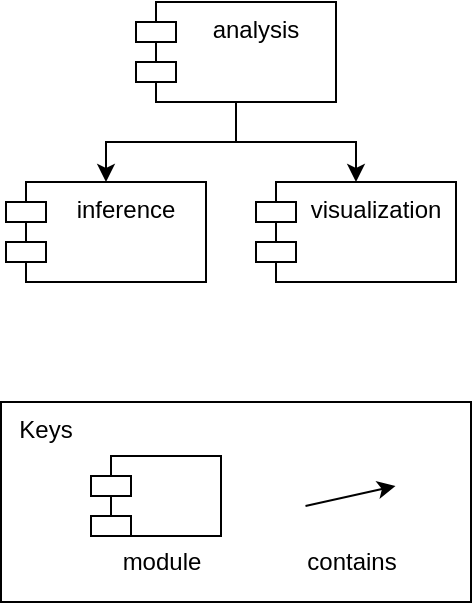 <mxfile version="13.6.9" type="device"><diagram id="lx1HMrgy7hAiZWGX44Nd" name="Page-1"><mxGraphModel dx="1422" dy="846" grid="1" gridSize="10" guides="1" tooltips="1" connect="1" arrows="1" fold="1" page="1" pageScale="1" pageWidth="850" pageHeight="1100" math="0" shadow="0"><root><mxCell id="0"/><mxCell id="1" parent="0"/><mxCell id="lv67TtfdVcqlMukdyigX-3" value="inference" style="shape=module;align=left;spacingLeft=20;align=center;verticalAlign=top;" parent="1" vertex="1"><mxGeometry x="313" y="580" width="100" height="50" as="geometry"/></mxCell><mxCell id="lv67TtfdVcqlMukdyigX-4" value="visualization" style="shape=module;align=left;spacingLeft=20;align=center;verticalAlign=top;" parent="1" vertex="1"><mxGeometry x="438" y="580" width="100" height="50" as="geometry"/></mxCell><mxCell id="lv67TtfdVcqlMukdyigX-6" style="edgeStyle=orthogonalEdgeStyle;rounded=0;orthogonalLoop=1;jettySize=auto;html=1;exitX=0.5;exitY=1;exitDx=0;exitDy=0;entryX=0.5;entryY=0;entryDx=0;entryDy=0;" parent="1" source="lv67TtfdVcqlMukdyigX-9" target="lv67TtfdVcqlMukdyigX-3" edge="1"><mxGeometry relative="1" as="geometry"/></mxCell><mxCell id="lv67TtfdVcqlMukdyigX-8" style="edgeStyle=orthogonalEdgeStyle;rounded=0;orthogonalLoop=1;jettySize=auto;html=1;exitX=0.5;exitY=1;exitDx=0;exitDy=0;entryX=0.5;entryY=0;entryDx=0;entryDy=0;" parent="1" source="lv67TtfdVcqlMukdyigX-9" target="lv67TtfdVcqlMukdyigX-4" edge="1"><mxGeometry relative="1" as="geometry"/></mxCell><mxCell id="lv67TtfdVcqlMukdyigX-9" value="analysis" style="shape=module;align=left;spacingLeft=20;align=center;verticalAlign=top;" parent="1" vertex="1"><mxGeometry x="378" y="490" width="100" height="50" as="geometry"/></mxCell><mxCell id="4JpQXJDsw7lA8DeE7dt4-1" value="" style="group" vertex="1" connectable="0" parent="1"><mxGeometry x="310.5" y="690" width="235" height="100" as="geometry"/></mxCell><mxCell id="4JpQXJDsw7lA8DeE7dt4-2" value="&amp;nbsp; Keys" style="rounded=0;whiteSpace=wrap;html=1;align=left;verticalAlign=top;" vertex="1" parent="4JpQXJDsw7lA8DeE7dt4-1"><mxGeometry width="235" height="100" as="geometry"/></mxCell><mxCell id="4JpQXJDsw7lA8DeE7dt4-3" value="" style="endArrow=classic;html=1;exitX=1;exitY=0.5;exitDx=0;exitDy=0;startArrow=none;startFill=0;endFill=1;" edge="1" parent="4JpQXJDsw7lA8DeE7dt4-1"><mxGeometry width="50" height="50" relative="1" as="geometry"><mxPoint x="152.25" y="52" as="sourcePoint"/><mxPoint x="197.25" y="42" as="targetPoint"/></mxGeometry></mxCell><mxCell id="4JpQXJDsw7lA8DeE7dt4-4" value="contains" style="text;html=1;strokeColor=none;fillColor=none;align=center;verticalAlign=middle;whiteSpace=wrap;rounded=0;" vertex="1" parent="4JpQXJDsw7lA8DeE7dt4-1"><mxGeometry x="145" y="70" width="59.5" height="20" as="geometry"/></mxCell><mxCell id="4JpQXJDsw7lA8DeE7dt4-5" value="" style="shape=module;align=left;spacingLeft=20;align=center;verticalAlign=top;" vertex="1" parent="4JpQXJDsw7lA8DeE7dt4-1"><mxGeometry x="45" y="27" width="65" height="40" as="geometry"/></mxCell><mxCell id="4JpQXJDsw7lA8DeE7dt4-6" value="module" style="text;html=1;strokeColor=none;fillColor=none;align=center;verticalAlign=middle;whiteSpace=wrap;rounded=0;" vertex="1" parent="4JpQXJDsw7lA8DeE7dt4-1"><mxGeometry x="50.5" y="70" width="59.5" height="20" as="geometry"/></mxCell></root></mxGraphModel></diagram></mxfile>